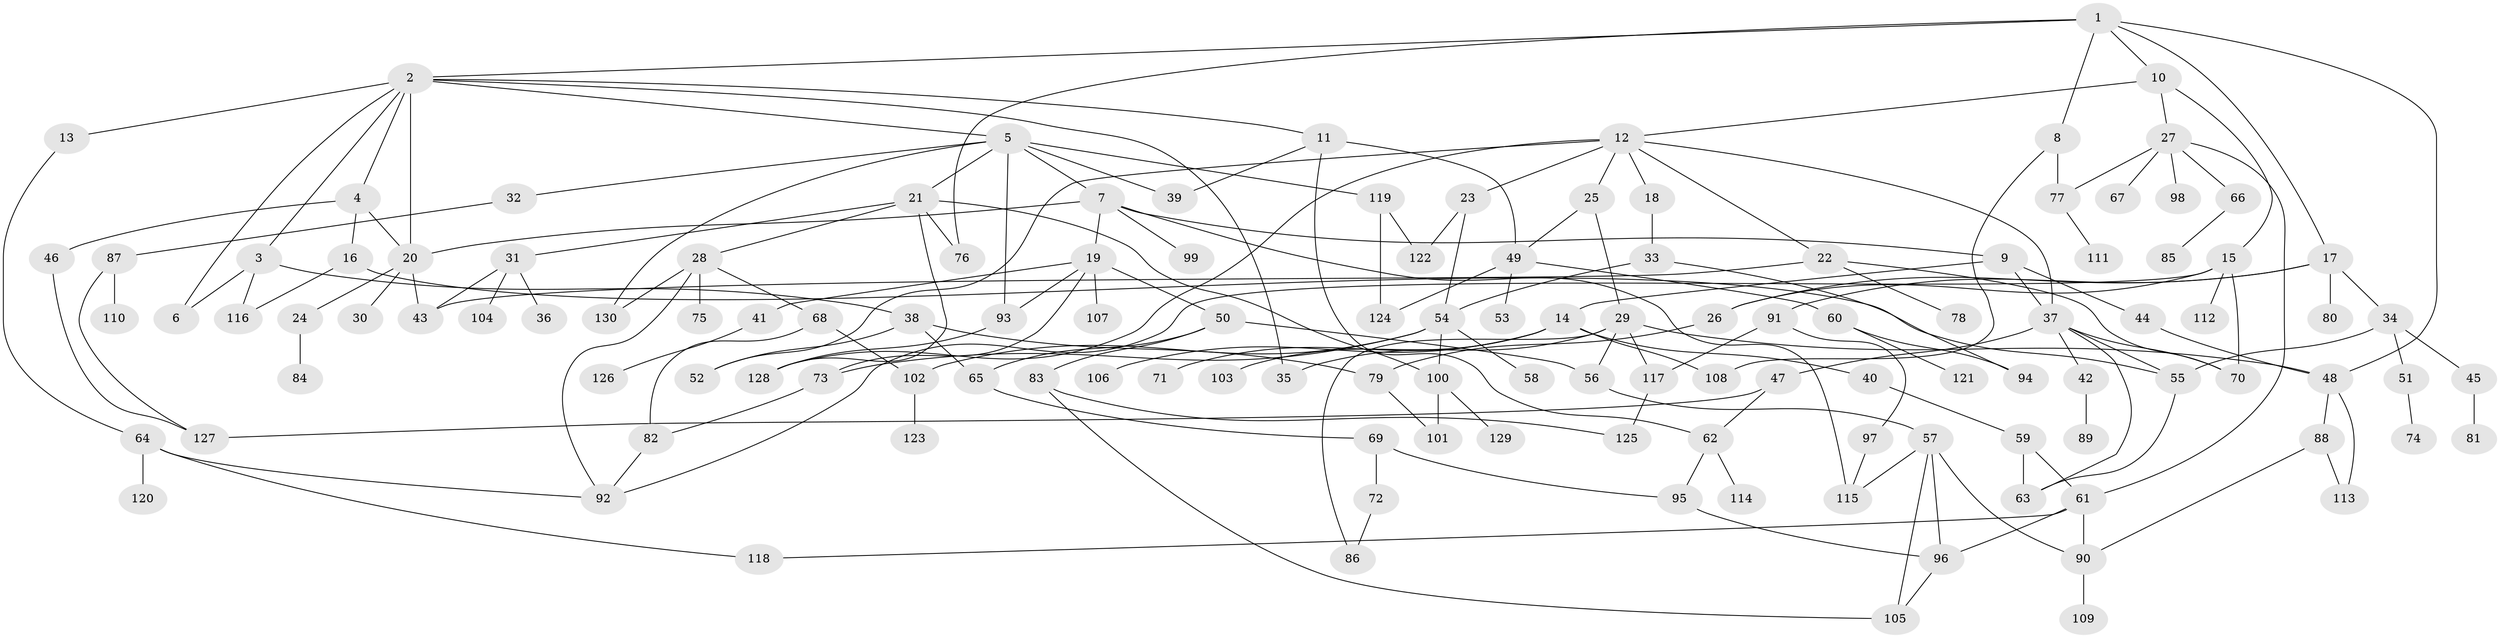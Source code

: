 // coarse degree distribution, {7: 0.046511627906976744, 9: 0.046511627906976744, 1: 0.2558139534883721, 5: 0.06976744186046512, 4: 0.1511627906976744, 2: 0.19767441860465115, 6: 0.06976744186046512, 3: 0.16279069767441862}
// Generated by graph-tools (version 1.1) at 2025/41/03/06/25 10:41:25]
// undirected, 130 vertices, 189 edges
graph export_dot {
graph [start="1"]
  node [color=gray90,style=filled];
  1;
  2;
  3;
  4;
  5;
  6;
  7;
  8;
  9;
  10;
  11;
  12;
  13;
  14;
  15;
  16;
  17;
  18;
  19;
  20;
  21;
  22;
  23;
  24;
  25;
  26;
  27;
  28;
  29;
  30;
  31;
  32;
  33;
  34;
  35;
  36;
  37;
  38;
  39;
  40;
  41;
  42;
  43;
  44;
  45;
  46;
  47;
  48;
  49;
  50;
  51;
  52;
  53;
  54;
  55;
  56;
  57;
  58;
  59;
  60;
  61;
  62;
  63;
  64;
  65;
  66;
  67;
  68;
  69;
  70;
  71;
  72;
  73;
  74;
  75;
  76;
  77;
  78;
  79;
  80;
  81;
  82;
  83;
  84;
  85;
  86;
  87;
  88;
  89;
  90;
  91;
  92;
  93;
  94;
  95;
  96;
  97;
  98;
  99;
  100;
  101;
  102;
  103;
  104;
  105;
  106;
  107;
  108;
  109;
  110;
  111;
  112;
  113;
  114;
  115;
  116;
  117;
  118;
  119;
  120;
  121;
  122;
  123;
  124;
  125;
  126;
  127;
  128;
  129;
  130;
  1 -- 2;
  1 -- 8;
  1 -- 10;
  1 -- 17;
  1 -- 76;
  1 -- 48;
  2 -- 3;
  2 -- 4;
  2 -- 5;
  2 -- 6;
  2 -- 11;
  2 -- 13;
  2 -- 20;
  2 -- 35;
  3 -- 38;
  3 -- 116;
  3 -- 6;
  4 -- 16;
  4 -- 46;
  4 -- 20;
  5 -- 7;
  5 -- 21;
  5 -- 32;
  5 -- 39;
  5 -- 93;
  5 -- 119;
  5 -- 130;
  7 -- 9;
  7 -- 19;
  7 -- 99;
  7 -- 115;
  7 -- 20;
  8 -- 77;
  8 -- 108;
  9 -- 14;
  9 -- 44;
  9 -- 37;
  10 -- 12;
  10 -- 15;
  10 -- 27;
  11 -- 39;
  11 -- 62;
  11 -- 49;
  12 -- 18;
  12 -- 22;
  12 -- 23;
  12 -- 25;
  12 -- 37;
  12 -- 128;
  12 -- 52;
  13 -- 64;
  14 -- 40;
  14 -- 71;
  14 -- 103;
  14 -- 106;
  14 -- 108;
  15 -- 112;
  15 -- 26;
  15 -- 92;
  15 -- 70;
  16 -- 116;
  16 -- 55;
  17 -- 26;
  17 -- 34;
  17 -- 80;
  17 -- 91;
  18 -- 33;
  19 -- 41;
  19 -- 50;
  19 -- 107;
  19 -- 93;
  19 -- 73;
  20 -- 24;
  20 -- 30;
  20 -- 43;
  21 -- 28;
  21 -- 31;
  21 -- 100;
  21 -- 128;
  21 -- 76;
  22 -- 78;
  22 -- 43;
  22 -- 70;
  23 -- 54;
  23 -- 122;
  24 -- 84;
  25 -- 29;
  25 -- 49;
  26 -- 79;
  27 -- 66;
  27 -- 67;
  27 -- 98;
  27 -- 61;
  27 -- 77;
  28 -- 68;
  28 -- 75;
  28 -- 92;
  28 -- 130;
  29 -- 35;
  29 -- 56;
  29 -- 86;
  29 -- 117;
  29 -- 48;
  31 -- 36;
  31 -- 43;
  31 -- 104;
  32 -- 87;
  33 -- 94;
  33 -- 54;
  34 -- 45;
  34 -- 51;
  34 -- 55;
  37 -- 42;
  37 -- 47;
  37 -- 55;
  37 -- 70;
  37 -- 63;
  38 -- 52;
  38 -- 65;
  38 -- 79;
  40 -- 59;
  41 -- 126;
  42 -- 89;
  44 -- 48;
  45 -- 81;
  46 -- 127;
  47 -- 62;
  47 -- 127;
  48 -- 88;
  48 -- 113;
  49 -- 53;
  49 -- 60;
  49 -- 124;
  50 -- 83;
  50 -- 65;
  50 -- 56;
  51 -- 74;
  54 -- 58;
  54 -- 73;
  54 -- 100;
  54 -- 102;
  55 -- 63;
  56 -- 57;
  57 -- 96;
  57 -- 105;
  57 -- 115;
  57 -- 90;
  59 -- 61;
  59 -- 63;
  60 -- 94;
  60 -- 121;
  61 -- 96;
  61 -- 90;
  61 -- 118;
  62 -- 95;
  62 -- 114;
  64 -- 118;
  64 -- 120;
  64 -- 92;
  65 -- 69;
  66 -- 85;
  68 -- 102;
  68 -- 82;
  69 -- 72;
  69 -- 95;
  72 -- 86;
  73 -- 82;
  77 -- 111;
  79 -- 101;
  82 -- 92;
  83 -- 125;
  83 -- 105;
  87 -- 110;
  87 -- 127;
  88 -- 90;
  88 -- 113;
  90 -- 109;
  91 -- 97;
  91 -- 117;
  93 -- 128;
  95 -- 96;
  96 -- 105;
  97 -- 115;
  100 -- 101;
  100 -- 129;
  102 -- 123;
  117 -- 125;
  119 -- 124;
  119 -- 122;
}
